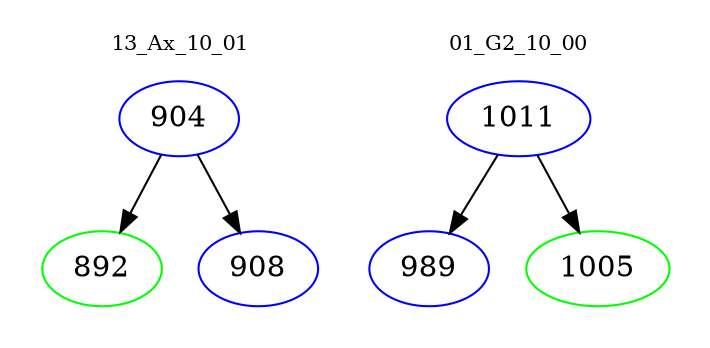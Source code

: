 digraph{
subgraph cluster_0 {
color = white
label = "13_Ax_10_01";
fontsize=10;
T0_904 [label="904", color="blue"]
T0_904 -> T0_892 [color="black"]
T0_892 [label="892", color="green"]
T0_904 -> T0_908 [color="black"]
T0_908 [label="908", color="blue"]
}
subgraph cluster_1 {
color = white
label = "01_G2_10_00";
fontsize=10;
T1_1011 [label="1011", color="blue"]
T1_1011 -> T1_989 [color="black"]
T1_989 [label="989", color="blue"]
T1_1011 -> T1_1005 [color="black"]
T1_1005 [label="1005", color="green"]
}
}
